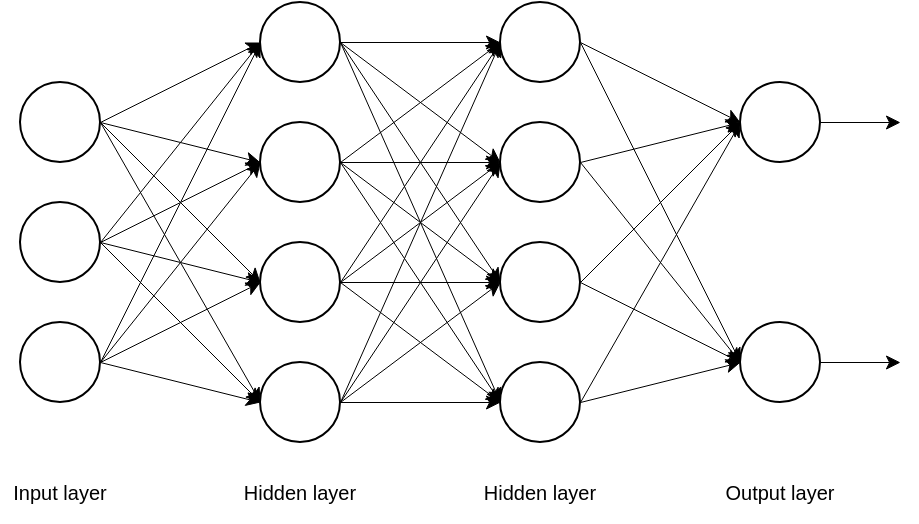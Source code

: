 <mxfile version="17.3.0" type="device"><diagram id="i-mIJ_CXD06ZwdKTuKd4" name="Page-1"><mxGraphModel dx="1298" dy="797" grid="1" gridSize="10" guides="1" tooltips="1" connect="1" arrows="1" fold="1" page="1" pageScale="1" pageWidth="827" pageHeight="1169" math="0" shadow="0"><root><mxCell id="0"/><mxCell id="1" parent="0"/><mxCell id="QeWfMMySXQWXipkqKLzm-1" value="" style="ellipse;whiteSpace=wrap;html=1;aspect=fixed;" vertex="1" parent="1"><mxGeometry x="160" y="80" width="40" height="40" as="geometry"/></mxCell><mxCell id="QeWfMMySXQWXipkqKLzm-2" value="" style="ellipse;whiteSpace=wrap;html=1;aspect=fixed;" vertex="1" parent="1"><mxGeometry x="160" y="200" width="40" height="40" as="geometry"/></mxCell><mxCell id="QeWfMMySXQWXipkqKLzm-4" value="" style="ellipse;whiteSpace=wrap;html=1;aspect=fixed;" vertex="1" parent="1"><mxGeometry x="160" y="140" width="40" height="40" as="geometry"/></mxCell><mxCell id="QeWfMMySXQWXipkqKLzm-5" value="" style="ellipse;whiteSpace=wrap;html=1;aspect=fixed;" vertex="1" parent="1"><mxGeometry x="280" y="40" width="40" height="40" as="geometry"/></mxCell><mxCell id="QeWfMMySXQWXipkqKLzm-6" value="" style="ellipse;whiteSpace=wrap;html=1;aspect=fixed;" vertex="1" parent="1"><mxGeometry x="280" y="160" width="40" height="40" as="geometry"/></mxCell><mxCell id="QeWfMMySXQWXipkqKLzm-7" value="" style="ellipse;whiteSpace=wrap;html=1;aspect=fixed;" vertex="1" parent="1"><mxGeometry x="280" y="100" width="40" height="40" as="geometry"/></mxCell><mxCell id="QeWfMMySXQWXipkqKLzm-8" value="" style="ellipse;whiteSpace=wrap;html=1;aspect=fixed;" vertex="1" parent="1"><mxGeometry x="280" y="220" width="40" height="40" as="geometry"/></mxCell><mxCell id="QeWfMMySXQWXipkqKLzm-9" value="" style="ellipse;whiteSpace=wrap;html=1;aspect=fixed;" vertex="1" parent="1"><mxGeometry x="400" y="40" width="40" height="40" as="geometry"/></mxCell><mxCell id="QeWfMMySXQWXipkqKLzm-10" value="" style="ellipse;whiteSpace=wrap;html=1;aspect=fixed;" vertex="1" parent="1"><mxGeometry x="400" y="160" width="40" height="40" as="geometry"/></mxCell><mxCell id="QeWfMMySXQWXipkqKLzm-11" value="" style="ellipse;whiteSpace=wrap;html=1;aspect=fixed;" vertex="1" parent="1"><mxGeometry x="400" y="100" width="40" height="40" as="geometry"/></mxCell><mxCell id="QeWfMMySXQWXipkqKLzm-12" value="" style="ellipse;whiteSpace=wrap;html=1;aspect=fixed;" vertex="1" parent="1"><mxGeometry x="400" y="220" width="40" height="40" as="geometry"/></mxCell><mxCell id="QeWfMMySXQWXipkqKLzm-13" value="" style="ellipse;whiteSpace=wrap;html=1;aspect=fixed;" vertex="1" parent="1"><mxGeometry x="520" y="80" width="40" height="40" as="geometry"/></mxCell><mxCell id="QeWfMMySXQWXipkqKLzm-14" value="" style="endArrow=classic;html=1;rounded=0;fontSize=10;strokeWidth=0.5;exitX=1;exitY=0.5;exitDx=0;exitDy=0;entryX=0;entryY=0.5;entryDx=0;entryDy=0;" edge="1" parent="1" source="QeWfMMySXQWXipkqKLzm-1" target="QeWfMMySXQWXipkqKLzm-5"><mxGeometry width="50" height="50" relative="1" as="geometry"><mxPoint x="390" y="430" as="sourcePoint"/><mxPoint x="440" y="380" as="targetPoint"/></mxGeometry></mxCell><mxCell id="QeWfMMySXQWXipkqKLzm-15" value="" style="endArrow=classic;html=1;rounded=0;fontSize=10;strokeWidth=0.5;exitX=1;exitY=0.5;exitDx=0;exitDy=0;entryX=0;entryY=0.5;entryDx=0;entryDy=0;" edge="1" parent="1" source="QeWfMMySXQWXipkqKLzm-1" target="QeWfMMySXQWXipkqKLzm-7"><mxGeometry width="50" height="50" relative="1" as="geometry"><mxPoint x="210" y="110" as="sourcePoint"/><mxPoint x="290" y="70" as="targetPoint"/></mxGeometry></mxCell><mxCell id="QeWfMMySXQWXipkqKLzm-16" value="" style="endArrow=classic;html=1;rounded=0;fontSize=10;strokeWidth=0.5;exitX=1;exitY=0.5;exitDx=0;exitDy=0;entryX=0;entryY=0.5;entryDx=0;entryDy=0;" edge="1" parent="1" source="QeWfMMySXQWXipkqKLzm-1" target="QeWfMMySXQWXipkqKLzm-6"><mxGeometry width="50" height="50" relative="1" as="geometry"><mxPoint x="210" y="110" as="sourcePoint"/><mxPoint x="290" y="130" as="targetPoint"/></mxGeometry></mxCell><mxCell id="QeWfMMySXQWXipkqKLzm-17" value="" style="endArrow=classic;html=1;rounded=0;fontSize=10;strokeWidth=0.5;exitX=1;exitY=0.5;exitDx=0;exitDy=0;entryX=0;entryY=0.5;entryDx=0;entryDy=0;" edge="1" parent="1" source="QeWfMMySXQWXipkqKLzm-1" target="QeWfMMySXQWXipkqKLzm-8"><mxGeometry width="50" height="50" relative="1" as="geometry"><mxPoint x="210" y="110" as="sourcePoint"/><mxPoint x="290" y="190" as="targetPoint"/></mxGeometry></mxCell><mxCell id="QeWfMMySXQWXipkqKLzm-18" value="" style="endArrow=classic;html=1;rounded=0;fontSize=10;strokeWidth=0.5;exitX=1;exitY=0.5;exitDx=0;exitDy=0;entryX=0;entryY=0.5;entryDx=0;entryDy=0;" edge="1" parent="1" source="QeWfMMySXQWXipkqKLzm-4" target="QeWfMMySXQWXipkqKLzm-5"><mxGeometry width="50" height="50" relative="1" as="geometry"><mxPoint x="230" y="360" as="sourcePoint"/><mxPoint x="310" y="320" as="targetPoint"/></mxGeometry></mxCell><mxCell id="QeWfMMySXQWXipkqKLzm-19" value="" style="endArrow=classic;html=1;rounded=0;fontSize=10;strokeWidth=0.5;exitX=1;exitY=0.5;exitDx=0;exitDy=0;entryX=0;entryY=0.5;entryDx=0;entryDy=0;" edge="1" parent="1" source="QeWfMMySXQWXipkqKLzm-4" target="QeWfMMySXQWXipkqKLzm-7"><mxGeometry width="50" height="50" relative="1" as="geometry"><mxPoint x="230" y="360" as="sourcePoint"/><mxPoint x="310" y="380" as="targetPoint"/></mxGeometry></mxCell><mxCell id="QeWfMMySXQWXipkqKLzm-20" value="" style="endArrow=classic;html=1;rounded=0;fontSize=10;strokeWidth=0.5;exitX=1;exitY=0.5;exitDx=0;exitDy=0;entryX=0;entryY=0.5;entryDx=0;entryDy=0;" edge="1" parent="1" source="QeWfMMySXQWXipkqKLzm-4" target="QeWfMMySXQWXipkqKLzm-6"><mxGeometry width="50" height="50" relative="1" as="geometry"><mxPoint x="230" y="360" as="sourcePoint"/><mxPoint x="310" y="440" as="targetPoint"/></mxGeometry></mxCell><mxCell id="QeWfMMySXQWXipkqKLzm-21" value="" style="endArrow=classic;html=1;rounded=0;fontSize=10;strokeWidth=0.5;exitX=1;exitY=0.5;exitDx=0;exitDy=0;entryX=0;entryY=0.5;entryDx=0;entryDy=0;" edge="1" parent="1" source="QeWfMMySXQWXipkqKLzm-4" target="QeWfMMySXQWXipkqKLzm-8"><mxGeometry width="50" height="50" relative="1" as="geometry"><mxPoint x="230" y="360" as="sourcePoint"/><mxPoint x="310" y="500" as="targetPoint"/></mxGeometry></mxCell><mxCell id="QeWfMMySXQWXipkqKLzm-22" value="" style="endArrow=classic;html=1;rounded=0;fontSize=10;strokeWidth=0.5;exitX=1;exitY=0.5;exitDx=0;exitDy=0;entryX=0;entryY=0.5;entryDx=0;entryDy=0;" edge="1" parent="1" source="QeWfMMySXQWXipkqKLzm-2" target="QeWfMMySXQWXipkqKLzm-8"><mxGeometry width="50" height="50" relative="1" as="geometry"><mxPoint x="220" y="380" as="sourcePoint"/><mxPoint x="300" y="340" as="targetPoint"/></mxGeometry></mxCell><mxCell id="QeWfMMySXQWXipkqKLzm-23" value="" style="endArrow=classic;html=1;rounded=0;fontSize=10;strokeWidth=0.5;exitX=1;exitY=0.5;exitDx=0;exitDy=0;entryX=0;entryY=0.5;entryDx=0;entryDy=0;" edge="1" parent="1" source="QeWfMMySXQWXipkqKLzm-2" target="QeWfMMySXQWXipkqKLzm-6"><mxGeometry width="50" height="50" relative="1" as="geometry"><mxPoint x="220" y="380" as="sourcePoint"/><mxPoint x="300" y="400" as="targetPoint"/></mxGeometry></mxCell><mxCell id="QeWfMMySXQWXipkqKLzm-24" value="" style="endArrow=classic;html=1;rounded=0;fontSize=10;strokeWidth=0.5;exitX=1;exitY=0.5;exitDx=0;exitDy=0;entryX=0;entryY=0.5;entryDx=0;entryDy=0;" edge="1" parent="1" source="QeWfMMySXQWXipkqKLzm-2" target="QeWfMMySXQWXipkqKLzm-7"><mxGeometry width="50" height="50" relative="1" as="geometry"><mxPoint x="220" y="380" as="sourcePoint"/><mxPoint x="300" y="460" as="targetPoint"/></mxGeometry></mxCell><mxCell id="QeWfMMySXQWXipkqKLzm-25" value="" style="endArrow=classic;html=1;rounded=0;fontSize=10;strokeWidth=0.5;exitX=1;exitY=0.5;exitDx=0;exitDy=0;entryX=0;entryY=0.5;entryDx=0;entryDy=0;" edge="1" parent="1" source="QeWfMMySXQWXipkqKLzm-2" target="QeWfMMySXQWXipkqKLzm-5"><mxGeometry width="50" height="50" relative="1" as="geometry"><mxPoint x="220" y="380" as="sourcePoint"/><mxPoint x="300" y="520" as="targetPoint"/></mxGeometry></mxCell><mxCell id="QeWfMMySXQWXipkqKLzm-26" value="" style="endArrow=classic;html=1;rounded=0;fontSize=10;strokeWidth=0.5;exitX=1;exitY=0.5;exitDx=0;exitDy=0;entryX=0;entryY=0.5;entryDx=0;entryDy=0;" edge="1" parent="1" source="QeWfMMySXQWXipkqKLzm-5" target="QeWfMMySXQWXipkqKLzm-9"><mxGeometry width="50" height="50" relative="1" as="geometry"><mxPoint x="350" y="410" as="sourcePoint"/><mxPoint x="430" y="370" as="targetPoint"/></mxGeometry></mxCell><mxCell id="QeWfMMySXQWXipkqKLzm-27" value="" style="endArrow=classic;html=1;rounded=0;fontSize=10;strokeWidth=0.5;exitX=1;exitY=0.5;exitDx=0;exitDy=0;entryX=0;entryY=0.5;entryDx=0;entryDy=0;" edge="1" parent="1" source="QeWfMMySXQWXipkqKLzm-7" target="QeWfMMySXQWXipkqKLzm-11"><mxGeometry width="50" height="50" relative="1" as="geometry"><mxPoint x="350" y="410" as="sourcePoint"/><mxPoint x="430" y="430" as="targetPoint"/></mxGeometry></mxCell><mxCell id="QeWfMMySXQWXipkqKLzm-28" value="" style="endArrow=classic;html=1;rounded=0;fontSize=10;strokeWidth=0.5;exitX=1;exitY=0.5;exitDx=0;exitDy=0;entryX=0;entryY=0.5;entryDx=0;entryDy=0;" edge="1" parent="1" source="QeWfMMySXQWXipkqKLzm-6" target="QeWfMMySXQWXipkqKLzm-10"><mxGeometry width="50" height="50" relative="1" as="geometry"><mxPoint x="350" y="410" as="sourcePoint"/><mxPoint x="430" y="490" as="targetPoint"/></mxGeometry></mxCell><mxCell id="QeWfMMySXQWXipkqKLzm-29" value="" style="endArrow=classic;html=1;rounded=0;fontSize=10;strokeWidth=0.5;exitX=1;exitY=0.5;exitDx=0;exitDy=0;entryX=0;entryY=0.5;entryDx=0;entryDy=0;" edge="1" parent="1" source="QeWfMMySXQWXipkqKLzm-8" target="QeWfMMySXQWXipkqKLzm-12"><mxGeometry width="50" height="50" relative="1" as="geometry"><mxPoint x="350" y="410" as="sourcePoint"/><mxPoint x="430" y="550" as="targetPoint"/></mxGeometry></mxCell><mxCell id="QeWfMMySXQWXipkqKLzm-30" value="" style="endArrow=classic;html=1;rounded=0;fontSize=10;strokeWidth=0.5;exitX=1;exitY=0.5;exitDx=0;exitDy=0;entryX=0;entryY=0.5;entryDx=0;entryDy=0;" edge="1" parent="1" source="QeWfMMySXQWXipkqKLzm-5" target="QeWfMMySXQWXipkqKLzm-11"><mxGeometry width="50" height="50" relative="1" as="geometry"><mxPoint x="350" y="410" as="sourcePoint"/><mxPoint x="430" y="370" as="targetPoint"/></mxGeometry></mxCell><mxCell id="QeWfMMySXQWXipkqKLzm-31" value="" style="endArrow=classic;html=1;rounded=0;fontSize=10;strokeWidth=0.5;exitX=1;exitY=0.5;exitDx=0;exitDy=0;entryX=0;entryY=0.5;entryDx=0;entryDy=0;" edge="1" parent="1" source="QeWfMMySXQWXipkqKLzm-5" target="QeWfMMySXQWXipkqKLzm-10"><mxGeometry width="50" height="50" relative="1" as="geometry"><mxPoint x="350" y="410" as="sourcePoint"/><mxPoint x="430" y="430" as="targetPoint"/></mxGeometry></mxCell><mxCell id="QeWfMMySXQWXipkqKLzm-32" value="" style="endArrow=classic;html=1;rounded=0;fontSize=10;strokeWidth=0.5;exitX=1;exitY=0.5;exitDx=0;exitDy=0;entryX=0;entryY=0.5;entryDx=0;entryDy=0;" edge="1" parent="1" source="QeWfMMySXQWXipkqKLzm-5" target="QeWfMMySXQWXipkqKLzm-12"><mxGeometry width="50" height="50" relative="1" as="geometry"><mxPoint x="350" y="410" as="sourcePoint"/><mxPoint x="430" y="490" as="targetPoint"/></mxGeometry></mxCell><mxCell id="QeWfMMySXQWXipkqKLzm-33" value="" style="endArrow=classic;html=1;rounded=0;fontSize=10;strokeWidth=0.5;exitX=1;exitY=0.5;exitDx=0;exitDy=0;entryX=0;entryY=0.5;entryDx=0;entryDy=0;" edge="1" parent="1" source="QeWfMMySXQWXipkqKLzm-7" target="QeWfMMySXQWXipkqKLzm-9"><mxGeometry width="50" height="50" relative="1" as="geometry"><mxPoint x="350" y="410" as="sourcePoint"/><mxPoint x="430" y="550" as="targetPoint"/></mxGeometry></mxCell><mxCell id="QeWfMMySXQWXipkqKLzm-34" value="" style="endArrow=classic;html=1;rounded=0;fontSize=10;strokeWidth=0.5;exitX=1;exitY=0.5;exitDx=0;exitDy=0;entryX=0;entryY=0.5;entryDx=0;entryDy=0;" edge="1" parent="1" source="QeWfMMySXQWXipkqKLzm-7" target="QeWfMMySXQWXipkqKLzm-10"><mxGeometry width="50" height="50" relative="1" as="geometry"><mxPoint x="310" y="460" as="sourcePoint"/><mxPoint x="390" y="420" as="targetPoint"/></mxGeometry></mxCell><mxCell id="QeWfMMySXQWXipkqKLzm-35" value="" style="endArrow=classic;html=1;rounded=0;fontSize=10;strokeWidth=0.5;exitX=1;exitY=0.5;exitDx=0;exitDy=0;entryX=0;entryY=0.5;entryDx=0;entryDy=0;" edge="1" parent="1" source="QeWfMMySXQWXipkqKLzm-7" target="QeWfMMySXQWXipkqKLzm-12"><mxGeometry width="50" height="50" relative="1" as="geometry"><mxPoint x="310" y="460" as="sourcePoint"/><mxPoint x="390" y="480" as="targetPoint"/></mxGeometry></mxCell><mxCell id="QeWfMMySXQWXipkqKLzm-36" value="" style="endArrow=classic;html=1;rounded=0;fontSize=10;strokeWidth=0.5;exitX=1;exitY=0.5;exitDx=0;exitDy=0;entryX=0;entryY=0.5;entryDx=0;entryDy=0;" edge="1" parent="1" source="QeWfMMySXQWXipkqKLzm-6" target="QeWfMMySXQWXipkqKLzm-9"><mxGeometry width="50" height="50" relative="1" as="geometry"><mxPoint x="310" y="460" as="sourcePoint"/><mxPoint x="390" y="540" as="targetPoint"/></mxGeometry></mxCell><mxCell id="QeWfMMySXQWXipkqKLzm-37" value="" style="endArrow=classic;html=1;rounded=0;fontSize=10;strokeWidth=0.5;exitX=1;exitY=0.5;exitDx=0;exitDy=0;entryX=0;entryY=0.5;entryDx=0;entryDy=0;" edge="1" parent="1" source="QeWfMMySXQWXipkqKLzm-6" target="QeWfMMySXQWXipkqKLzm-11"><mxGeometry width="50" height="50" relative="1" as="geometry"><mxPoint x="310" y="460" as="sourcePoint"/><mxPoint x="390" y="600" as="targetPoint"/></mxGeometry></mxCell><mxCell id="QeWfMMySXQWXipkqKLzm-38" value="" style="endArrow=classic;html=1;rounded=0;fontSize=10;strokeWidth=0.5;exitX=1;exitY=0.5;exitDx=0;exitDy=0;entryX=0;entryY=0.5;entryDx=0;entryDy=0;" edge="1" parent="1" source="QeWfMMySXQWXipkqKLzm-6" target="QeWfMMySXQWXipkqKLzm-12"><mxGeometry width="50" height="50" relative="1" as="geometry"><mxPoint x="270" y="420" as="sourcePoint"/><mxPoint x="350" y="380" as="targetPoint"/></mxGeometry></mxCell><mxCell id="QeWfMMySXQWXipkqKLzm-39" value="" style="endArrow=classic;html=1;rounded=0;fontSize=10;strokeWidth=0.5;exitX=1;exitY=0.5;exitDx=0;exitDy=0;entryX=0;entryY=0.5;entryDx=0;entryDy=0;" edge="1" parent="1" source="QeWfMMySXQWXipkqKLzm-8" target="QeWfMMySXQWXipkqKLzm-9"><mxGeometry width="50" height="50" relative="1" as="geometry"><mxPoint x="270" y="420" as="sourcePoint"/><mxPoint x="350" y="440" as="targetPoint"/></mxGeometry></mxCell><mxCell id="QeWfMMySXQWXipkqKLzm-40" value="" style="endArrow=classic;html=1;rounded=0;fontSize=10;strokeWidth=0.5;exitX=1;exitY=0.5;exitDx=0;exitDy=0;entryX=0;entryY=0.5;entryDx=0;entryDy=0;" edge="1" parent="1" source="QeWfMMySXQWXipkqKLzm-8" target="QeWfMMySXQWXipkqKLzm-11"><mxGeometry width="50" height="50" relative="1" as="geometry"><mxPoint x="270" y="420" as="sourcePoint"/><mxPoint x="350" y="500" as="targetPoint"/></mxGeometry></mxCell><mxCell id="QeWfMMySXQWXipkqKLzm-41" value="" style="endArrow=classic;html=1;rounded=0;fontSize=10;strokeWidth=0.5;exitX=1;exitY=0.5;exitDx=0;exitDy=0;entryX=0;entryY=0.5;entryDx=0;entryDy=0;" edge="1" parent="1" source="QeWfMMySXQWXipkqKLzm-8" target="QeWfMMySXQWXipkqKLzm-10"><mxGeometry width="50" height="50" relative="1" as="geometry"><mxPoint x="270" y="420" as="sourcePoint"/><mxPoint x="350" y="560" as="targetPoint"/></mxGeometry></mxCell><mxCell id="QeWfMMySXQWXipkqKLzm-42" value="" style="endArrow=classic;html=1;rounded=0;fontSize=10;strokeWidth=0.5;exitX=1;exitY=0.5;exitDx=0;exitDy=0;entryX=0;entryY=0.5;entryDx=0;entryDy=0;" edge="1" parent="1" source="QeWfMMySXQWXipkqKLzm-12" target="QeWfMMySXQWXipkqKLzm-13"><mxGeometry width="50" height="50" relative="1" as="geometry"><mxPoint x="330" y="250" as="sourcePoint"/><mxPoint x="410" y="250" as="targetPoint"/></mxGeometry></mxCell><mxCell id="QeWfMMySXQWXipkqKLzm-43" value="" style="endArrow=classic;html=1;rounded=0;fontSize=10;strokeWidth=0.5;exitX=1;exitY=0.5;exitDx=0;exitDy=0;entryX=0;entryY=0.5;entryDx=0;entryDy=0;" edge="1" parent="1" source="QeWfMMySXQWXipkqKLzm-10" target="QeWfMMySXQWXipkqKLzm-13"><mxGeometry width="50" height="50" relative="1" as="geometry"><mxPoint x="450" y="250" as="sourcePoint"/><mxPoint x="530" y="170" as="targetPoint"/></mxGeometry></mxCell><mxCell id="QeWfMMySXQWXipkqKLzm-44" value="" style="endArrow=classic;html=1;rounded=0;fontSize=10;strokeWidth=0.5;exitX=1;exitY=0.5;exitDx=0;exitDy=0;entryX=0;entryY=0.5;entryDx=0;entryDy=0;" edge="1" parent="1" source="QeWfMMySXQWXipkqKLzm-11" target="QeWfMMySXQWXipkqKLzm-13"><mxGeometry width="50" height="50" relative="1" as="geometry"><mxPoint x="450" y="190" as="sourcePoint"/><mxPoint x="530" y="170" as="targetPoint"/></mxGeometry></mxCell><mxCell id="QeWfMMySXQWXipkqKLzm-45" value="" style="endArrow=classic;html=1;rounded=0;fontSize=10;strokeWidth=0.5;exitX=1;exitY=0.5;exitDx=0;exitDy=0;entryX=0;entryY=0.5;entryDx=0;entryDy=0;" edge="1" parent="1" source="QeWfMMySXQWXipkqKLzm-9" target="QeWfMMySXQWXipkqKLzm-13"><mxGeometry width="50" height="50" relative="1" as="geometry"><mxPoint x="450" y="130" as="sourcePoint"/><mxPoint x="530" y="170" as="targetPoint"/></mxGeometry></mxCell><mxCell id="QeWfMMySXQWXipkqKLzm-46" value="Input layer" style="text;html=1;strokeColor=none;fillColor=none;align=center;verticalAlign=middle;whiteSpace=wrap;rounded=0;fontSize=10;" vertex="1" parent="1"><mxGeometry x="150" y="270" width="60" height="30" as="geometry"/></mxCell><mxCell id="QeWfMMySXQWXipkqKLzm-47" value="Hidden layer" style="text;html=1;strokeColor=none;fillColor=none;align=center;verticalAlign=middle;whiteSpace=wrap;rounded=0;fontSize=10;" vertex="1" parent="1"><mxGeometry x="270" y="270" width="60" height="30" as="geometry"/></mxCell><mxCell id="QeWfMMySXQWXipkqKLzm-48" value="Hidden layer" style="text;html=1;strokeColor=none;fillColor=none;align=center;verticalAlign=middle;whiteSpace=wrap;rounded=0;fontSize=10;" vertex="1" parent="1"><mxGeometry x="390" y="270" width="60" height="30" as="geometry"/></mxCell><mxCell id="QeWfMMySXQWXipkqKLzm-49" value="Output layer" style="text;html=1;strokeColor=none;fillColor=none;align=center;verticalAlign=middle;whiteSpace=wrap;rounded=0;fontSize=10;" vertex="1" parent="1"><mxGeometry x="510" y="270" width="60" height="30" as="geometry"/></mxCell><mxCell id="QeWfMMySXQWXipkqKLzm-50" value="" style="ellipse;whiteSpace=wrap;html=1;aspect=fixed;" vertex="1" parent="1"><mxGeometry x="520" y="200" width="40" height="40" as="geometry"/></mxCell><mxCell id="QeWfMMySXQWXipkqKLzm-51" value="" style="endArrow=classic;html=1;rounded=0;fontSize=10;strokeWidth=0.5;exitX=1;exitY=0.5;exitDx=0;exitDy=0;entryX=0;entryY=0.5;entryDx=0;entryDy=0;" edge="1" parent="1" source="QeWfMMySXQWXipkqKLzm-12" target="QeWfMMySXQWXipkqKLzm-50"><mxGeometry width="50" height="50" relative="1" as="geometry"><mxPoint x="450" y="570" as="sourcePoint"/><mxPoint x="530" y="430" as="targetPoint"/></mxGeometry></mxCell><mxCell id="QeWfMMySXQWXipkqKLzm-52" value="" style="endArrow=classic;html=1;rounded=0;fontSize=10;strokeWidth=0.5;exitX=1;exitY=0.5;exitDx=0;exitDy=0;entryX=0;entryY=0.5;entryDx=0;entryDy=0;" edge="1" parent="1" source="QeWfMMySXQWXipkqKLzm-10" target="QeWfMMySXQWXipkqKLzm-50"><mxGeometry width="50" height="50" relative="1" as="geometry"><mxPoint x="450" y="510" as="sourcePoint"/><mxPoint x="530" y="430" as="targetPoint"/></mxGeometry></mxCell><mxCell id="QeWfMMySXQWXipkqKLzm-53" value="" style="endArrow=classic;html=1;rounded=0;fontSize=10;strokeWidth=0.5;exitX=1;exitY=0.5;exitDx=0;exitDy=0;entryX=0;entryY=0.5;entryDx=0;entryDy=0;" edge="1" parent="1" source="QeWfMMySXQWXipkqKLzm-11" target="QeWfMMySXQWXipkqKLzm-50"><mxGeometry width="50" height="50" relative="1" as="geometry"><mxPoint x="450" y="450" as="sourcePoint"/><mxPoint x="530" y="430" as="targetPoint"/></mxGeometry></mxCell><mxCell id="QeWfMMySXQWXipkqKLzm-54" value="" style="endArrow=classic;html=1;rounded=0;fontSize=10;strokeWidth=0.5;exitX=1;exitY=0.5;exitDx=0;exitDy=0;entryX=0;entryY=0.5;entryDx=0;entryDy=0;" edge="1" parent="1" source="QeWfMMySXQWXipkqKLzm-9" target="QeWfMMySXQWXipkqKLzm-50"><mxGeometry width="50" height="50" relative="1" as="geometry"><mxPoint x="450" y="390" as="sourcePoint"/><mxPoint x="530" y="430" as="targetPoint"/></mxGeometry></mxCell><mxCell id="QeWfMMySXQWXipkqKLzm-55" value="" style="endArrow=classic;html=1;rounded=0;fontSize=10;strokeWidth=0.5;exitX=1;exitY=0.5;exitDx=0;exitDy=0;" edge="1" parent="1" source="QeWfMMySXQWXipkqKLzm-13"><mxGeometry width="50" height="50" relative="1" as="geometry"><mxPoint x="450" y="250" as="sourcePoint"/><mxPoint x="600" y="100" as="targetPoint"/></mxGeometry></mxCell><mxCell id="QeWfMMySXQWXipkqKLzm-56" value="" style="endArrow=classic;html=1;rounded=0;fontSize=10;strokeWidth=0.5;exitX=1;exitY=0.5;exitDx=0;exitDy=0;" edge="1" parent="1" source="QeWfMMySXQWXipkqKLzm-50"><mxGeometry width="50" height="50" relative="1" as="geometry"><mxPoint x="570" y="110" as="sourcePoint"/><mxPoint x="600" y="220" as="targetPoint"/></mxGeometry></mxCell></root></mxGraphModel></diagram></mxfile>